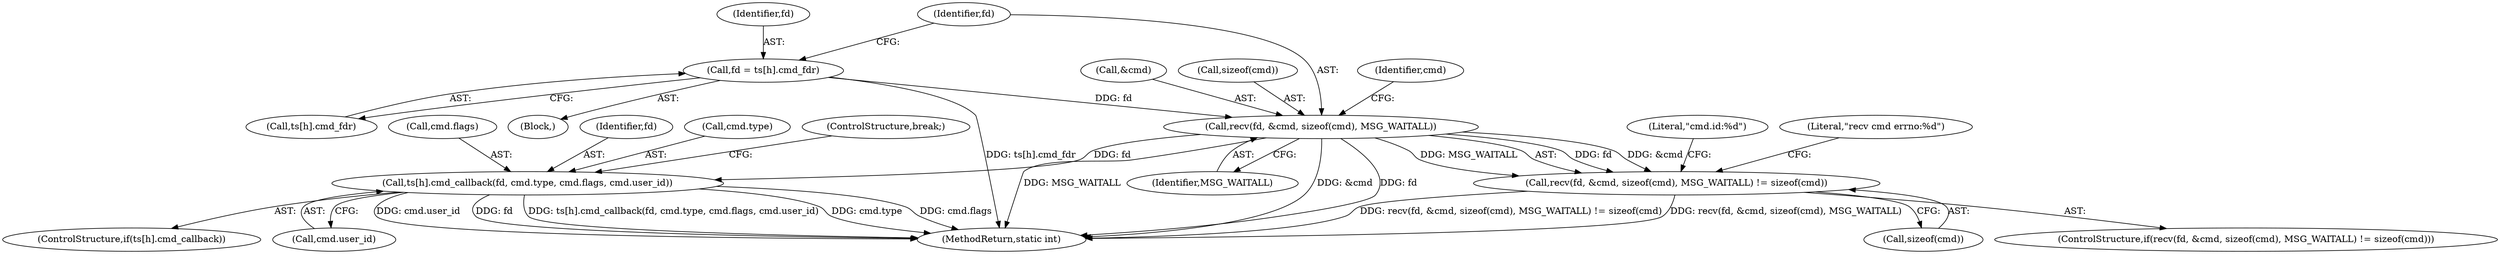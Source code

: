 digraph "0_Android_472271b153c5dc53c28beac55480a8d8434b2d5c_42@API" {
"1000116" [label="(Call,recv(fd, &cmd, sizeof(cmd), MSG_WAITALL))"];
"1000107" [label="(Call,fd = ts[h].cmd_fdr)"];
"1000115" [label="(Call,recv(fd, &cmd, sizeof(cmd), MSG_WAITALL) != sizeof(cmd))"];
"1000218" [label="(Call,ts[h].cmd_callback(fd, cmd.type, cmd.flags, cmd.user_id))"];
"1000223" [label="(Call,cmd.flags)"];
"1000124" [label="(Identifier,cmd)"];
"1000107" [label="(Call,fd = ts[h].cmd_fdr)"];
"1000114" [label="(ControlStructure,if(recv(fd, &cmd, sizeof(cmd), MSG_WAITALL) != sizeof(cmd)))"];
"1000132" [label="(Literal,\"cmd.id:%d\")"];
"1000218" [label="(Call,ts[h].cmd_callback(fd, cmd.type, cmd.flags, cmd.user_id))"];
"1000115" [label="(Call,recv(fd, &cmd, sizeof(cmd), MSG_WAITALL) != sizeof(cmd))"];
"1000242" [label="(MethodReturn,static int)"];
"1000122" [label="(Identifier,MSG_WAITALL)"];
"1000219" [label="(Identifier,fd)"];
"1000116" [label="(Call,recv(fd, &cmd, sizeof(cmd), MSG_WAITALL))"];
"1000220" [label="(Call,cmd.type)"];
"1000118" [label="(Call,&cmd)"];
"1000102" [label="(Block,)"];
"1000212" [label="(ControlStructure,if(ts[h].cmd_callback))"];
"1000120" [label="(Call,sizeof(cmd))"];
"1000226" [label="(Call,cmd.user_id)"];
"1000117" [label="(Identifier,fd)"];
"1000229" [label="(ControlStructure,break;)"];
"1000127" [label="(Literal,\"recv cmd errno:%d\")"];
"1000109" [label="(Call,ts[h].cmd_fdr)"];
"1000108" [label="(Identifier,fd)"];
"1000123" [label="(Call,sizeof(cmd))"];
"1000116" -> "1000115"  [label="AST: "];
"1000116" -> "1000122"  [label="CFG: "];
"1000117" -> "1000116"  [label="AST: "];
"1000118" -> "1000116"  [label="AST: "];
"1000120" -> "1000116"  [label="AST: "];
"1000122" -> "1000116"  [label="AST: "];
"1000124" -> "1000116"  [label="CFG: "];
"1000116" -> "1000242"  [label="DDG: &cmd"];
"1000116" -> "1000242"  [label="DDG: fd"];
"1000116" -> "1000242"  [label="DDG: MSG_WAITALL"];
"1000116" -> "1000115"  [label="DDG: fd"];
"1000116" -> "1000115"  [label="DDG: &cmd"];
"1000116" -> "1000115"  [label="DDG: MSG_WAITALL"];
"1000107" -> "1000116"  [label="DDG: fd"];
"1000116" -> "1000218"  [label="DDG: fd"];
"1000107" -> "1000102"  [label="AST: "];
"1000107" -> "1000109"  [label="CFG: "];
"1000108" -> "1000107"  [label="AST: "];
"1000109" -> "1000107"  [label="AST: "];
"1000117" -> "1000107"  [label="CFG: "];
"1000107" -> "1000242"  [label="DDG: ts[h].cmd_fdr"];
"1000115" -> "1000114"  [label="AST: "];
"1000115" -> "1000123"  [label="CFG: "];
"1000123" -> "1000115"  [label="AST: "];
"1000127" -> "1000115"  [label="CFG: "];
"1000132" -> "1000115"  [label="CFG: "];
"1000115" -> "1000242"  [label="DDG: recv(fd, &cmd, sizeof(cmd), MSG_WAITALL) != sizeof(cmd)"];
"1000115" -> "1000242"  [label="DDG: recv(fd, &cmd, sizeof(cmd), MSG_WAITALL)"];
"1000218" -> "1000212"  [label="AST: "];
"1000218" -> "1000226"  [label="CFG: "];
"1000219" -> "1000218"  [label="AST: "];
"1000220" -> "1000218"  [label="AST: "];
"1000223" -> "1000218"  [label="AST: "];
"1000226" -> "1000218"  [label="AST: "];
"1000229" -> "1000218"  [label="CFG: "];
"1000218" -> "1000242"  [label="DDG: cmd.flags"];
"1000218" -> "1000242"  [label="DDG: cmd.user_id"];
"1000218" -> "1000242"  [label="DDG: fd"];
"1000218" -> "1000242"  [label="DDG: ts[h].cmd_callback(fd, cmd.type, cmd.flags, cmd.user_id)"];
"1000218" -> "1000242"  [label="DDG: cmd.type"];
}

